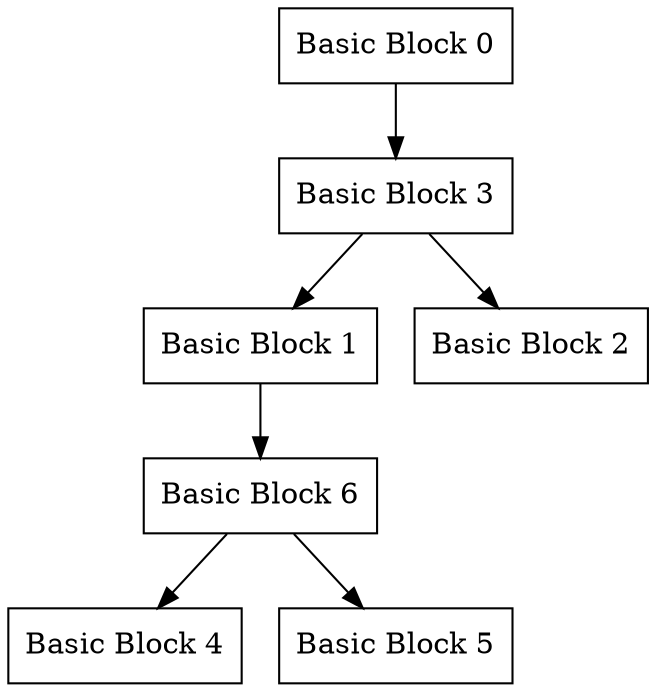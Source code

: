 digraph foo {

"Basic Block 0" [shape=box];
"Basic Block 1" [shape=box];
"Basic Block 2" [shape=box];
"Basic Block 3" [shape=box];
"Basic Block 4" [shape=box];
"Basic Block 5" [shape=box];
"Basic Block 6" [shape=box];

"Basic Block 0" -> "Basic Block 3";
"Basic Block 1" -> "Basic Block 6";
"Basic Block 3" -> "Basic Block 1";
"Basic Block 3" -> "Basic Block 2";
"Basic Block 6" -> "Basic Block 4";
"Basic Block 6" -> "Basic Block 5";

}